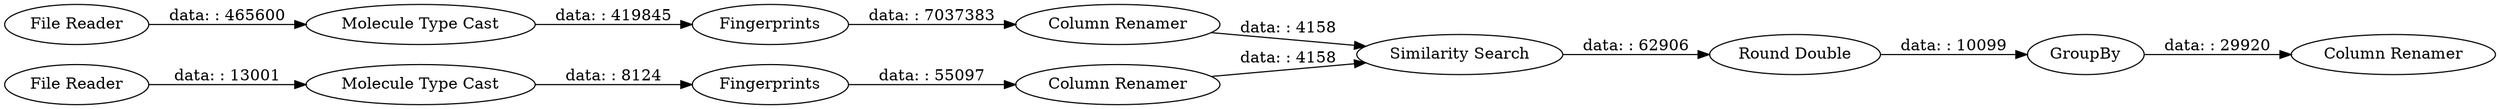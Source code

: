 digraph {
	"1203413986957494579_143" [label="File Reader"]
	"1203413986957494579_128" [label=GroupBy]
	"1203413986957494579_130" [label="Column Renamer"]
	"1203413986957494579_141" [label="Molecule Type Cast"]
	"1203413986957494579_124" [label=Fingerprints]
	"1203413986957494579_129" [label="Round Double"]
	"1203413986957494579_140" [label="File Reader"]
	"1203413986957494579_142" [label="Molecule Type Cast"]
	"1203413986957494579_126" [label="Column Renamer"]
	"1203413986957494579_123" [label=Fingerprints]
	"1203413986957494579_127" [label="Similarity Search"]
	"1203413986957494579_125" [label="Column Renamer"]
	"1203413986957494579_126" -> "1203413986957494579_127" [label="data: : 4158"]
	"1203413986957494579_128" -> "1203413986957494579_130" [label="data: : 29920"]
	"1203413986957494579_143" -> "1203413986957494579_142" [label="data: : 465600"]
	"1203413986957494579_125" -> "1203413986957494579_127" [label="data: : 4158"]
	"1203413986957494579_141" -> "1203413986957494579_123" [label="data: : 8124"]
	"1203413986957494579_129" -> "1203413986957494579_128" [label="data: : 10099"]
	"1203413986957494579_127" -> "1203413986957494579_129" [label="data: : 62906"]
	"1203413986957494579_124" -> "1203413986957494579_126" [label="data: : 7037383"]
	"1203413986957494579_140" -> "1203413986957494579_141" [label="data: : 13001"]
	"1203413986957494579_142" -> "1203413986957494579_124" [label="data: : 419845"]
	"1203413986957494579_123" -> "1203413986957494579_125" [label="data: : 55097"]
	rankdir=LR
}
